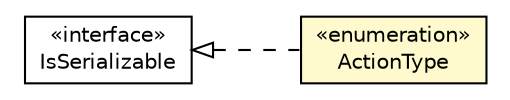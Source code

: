 #!/usr/local/bin/dot
#
# Class diagram 
# Generated by UMLGraph version R5_6-24-gf6e263 (http://www.umlgraph.org/)
#

digraph G {
	edge [fontname="Helvetica",fontsize=10,labelfontname="Helvetica",labelfontsize=10];
	node [fontname="Helvetica",fontsize=10,shape=plaintext];
	nodesep=0.25;
	ranksep=0.5;
	rankdir=LR;
	// com.gwtplatform.carstore.shared.dto.ActionType
	c81608 [label=<<table title="com.gwtplatform.carstore.shared.dto.ActionType" border="0" cellborder="1" cellspacing="0" cellpadding="2" port="p" bgcolor="lemonChiffon" href="./ActionType.html">
		<tr><td><table border="0" cellspacing="0" cellpadding="1">
<tr><td align="center" balign="center"> &#171;enumeration&#187; </td></tr>
<tr><td align="center" balign="center"> ActionType </td></tr>
		</table></td></tr>
		</table>>, URL="./ActionType.html", fontname="Helvetica", fontcolor="black", fontsize=10.0];
	//com.gwtplatform.carstore.shared.dto.ActionType implements com.google.gwt.user.client.rpc.IsSerializable
	c81612:p -> c81608:p [dir=back,arrowtail=empty,style=dashed];
	// com.google.gwt.user.client.rpc.IsSerializable
	c81612 [label=<<table title="com.google.gwt.user.client.rpc.IsSerializable" border="0" cellborder="1" cellspacing="0" cellpadding="2" port="p" href="http://google-web-toolkit.googlecode.com/svn/javadoc/latest/com/google/gwt/user/client/rpc/IsSerializable.html">
		<tr><td><table border="0" cellspacing="0" cellpadding="1">
<tr><td align="center" balign="center"> &#171;interface&#187; </td></tr>
<tr><td align="center" balign="center"> IsSerializable </td></tr>
		</table></td></tr>
		</table>>, URL="http://google-web-toolkit.googlecode.com/svn/javadoc/latest/com/google/gwt/user/client/rpc/IsSerializable.html", fontname="Helvetica", fontcolor="black", fontsize=10.0];
}

